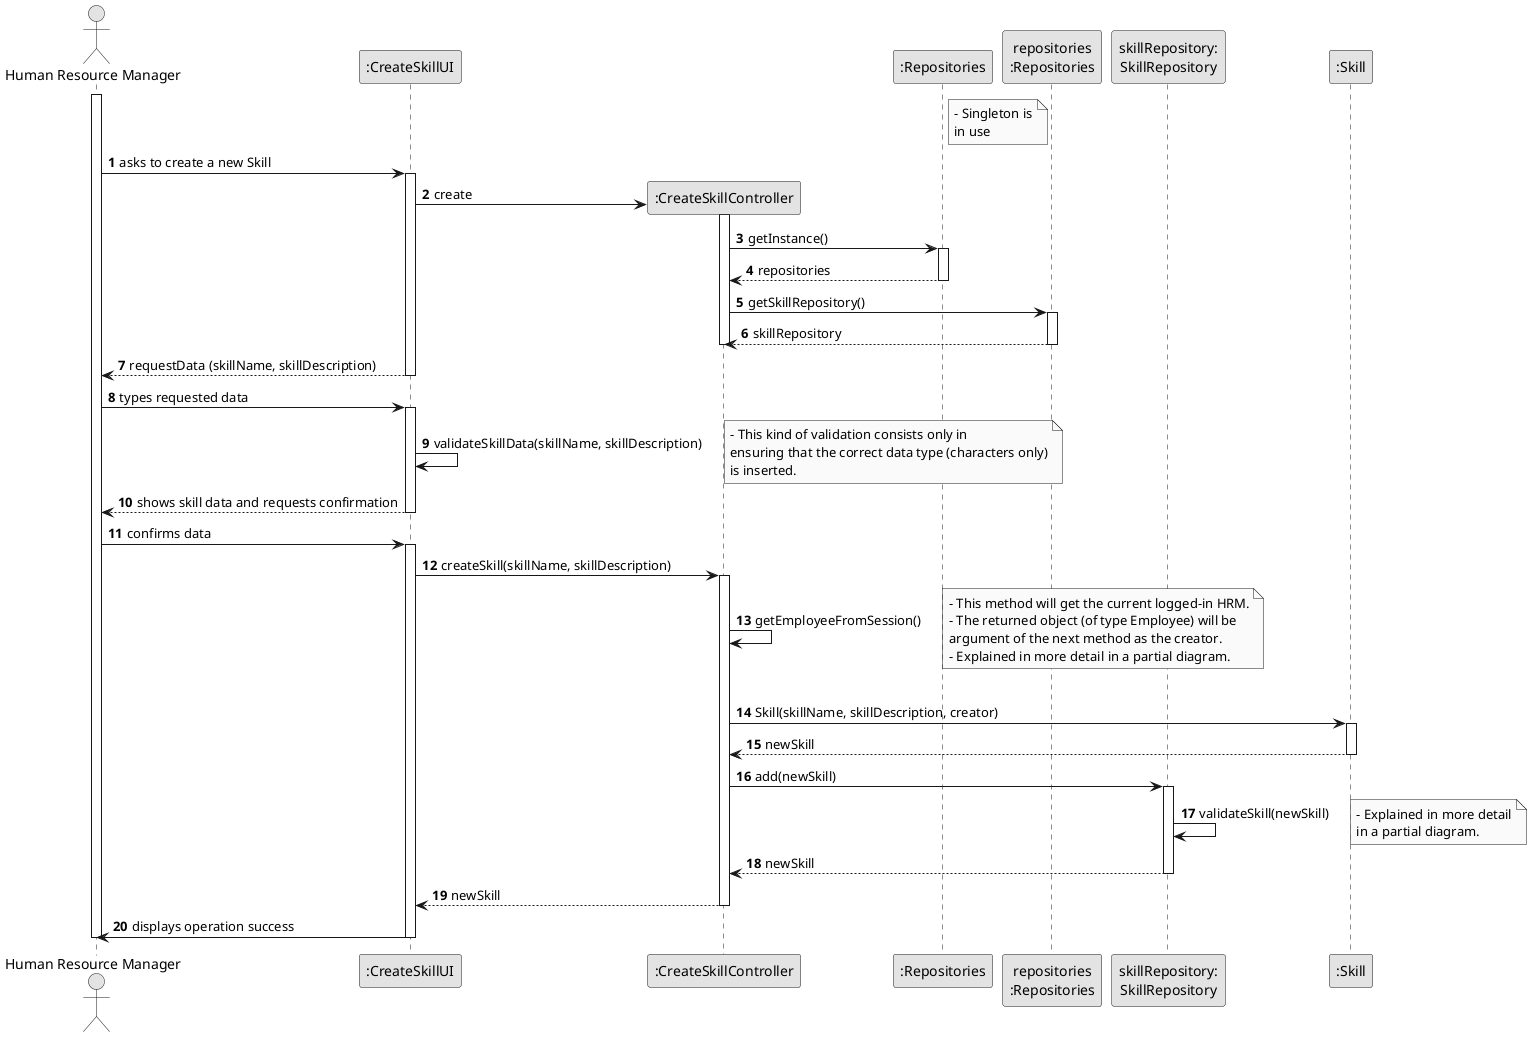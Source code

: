 @startuml
skinparam monochrome true
skinparam packageStyle rectangle
skinparam shadowing false

autonumber

'hide footbox

actor "Human Resource Manager" as HRM
participant ":CreateSkillUI" as UI
participant ":CreateSkillController" as CTRL
participant ":Repositories" as REPO_SINGLETON



participant "repositories\n:Repositories" as GEN_REPO_INSTANCE


participant "skillRepository:\nSkillRepository" as SKILL_REPO_INSTANCE
participant ":Skill" as SKILL
'participant ":HRManager" as MNGR


note right of REPO_SINGLETON
    - Singleton is
    in use
end note



activate HRM

        HRM -> UI : asks to create a new Skill

        activate UI
            'create CTRL
            UI -> CTRL** : create

            activate CTRL

                CTRL -> REPO_SINGLETON : getInstance()

                activate REPO_SINGLETON

                    REPO_SINGLETON --> CTRL : repositories

                deactivate REPO_SINGLETON

                CTRL -> GEN_REPO_INSTANCE : getSkillRepository()

                activate GEN_REPO_INSTANCE

                    GEN_REPO_INSTANCE --> CTRL : skillRepository

                deactivate GEN_REPO_INSTANCE

            deactivate CTRL


            'requests the HRM to input data
            UI --> HRM : requestData (skillName, skillDescription)
        deactivate UI

        HRM -> UI : types requested data

        activate UI

            UI -> UI : validateSkillData(skillName, skillDescription)

            note right
            - This kind of validation consists only in
            ensuring that the correct data type (characters only)
            is inserted.
            end note

            deactivate CTRL

            UI --> HRM : shows skill data and requests confirmation

        deactivate UI

            HRM -> UI : confirms data

        activate UI

            UI -> CTRL : createSkill(skillName, skillDescription)

            activate CTRL

                CTRL -> CTRL : getEmployeeFromSession()
                note right
                    - This method will get the current logged-in HRM.
                    - The returned object (of type Employee) will be
                    argument of the next method as the creator.
                    - Explained in more detail in a partial diagram.
                end note

                |||

                CTRL -> SKILL : Skill(skillName, skillDescription, creator)

                activate SKILL

                SKILL --> CTRL : newSkill

                deactivate SKILL

                CTRL -> SKILL_REPO_INSTANCE : add(newSkill)

                activate SKILL_REPO_INSTANCE

                    SKILL_REPO_INSTANCE -> SKILL_REPO_INSTANCE : validateSkill(newSkill)

                    note right
                    - Explained in more detail
                    in a partial diagram.
                    end note

                    SKILL_REPO_INSTANCE --> CTRL : newSkill

                deactivate SKILL_REPO_INSTANCE

            CTRL --> UI : newSkill


        deactivate CTRL

        UI -> HRM : displays operation success

    deactivate UI

deactivate HRM

@enduml